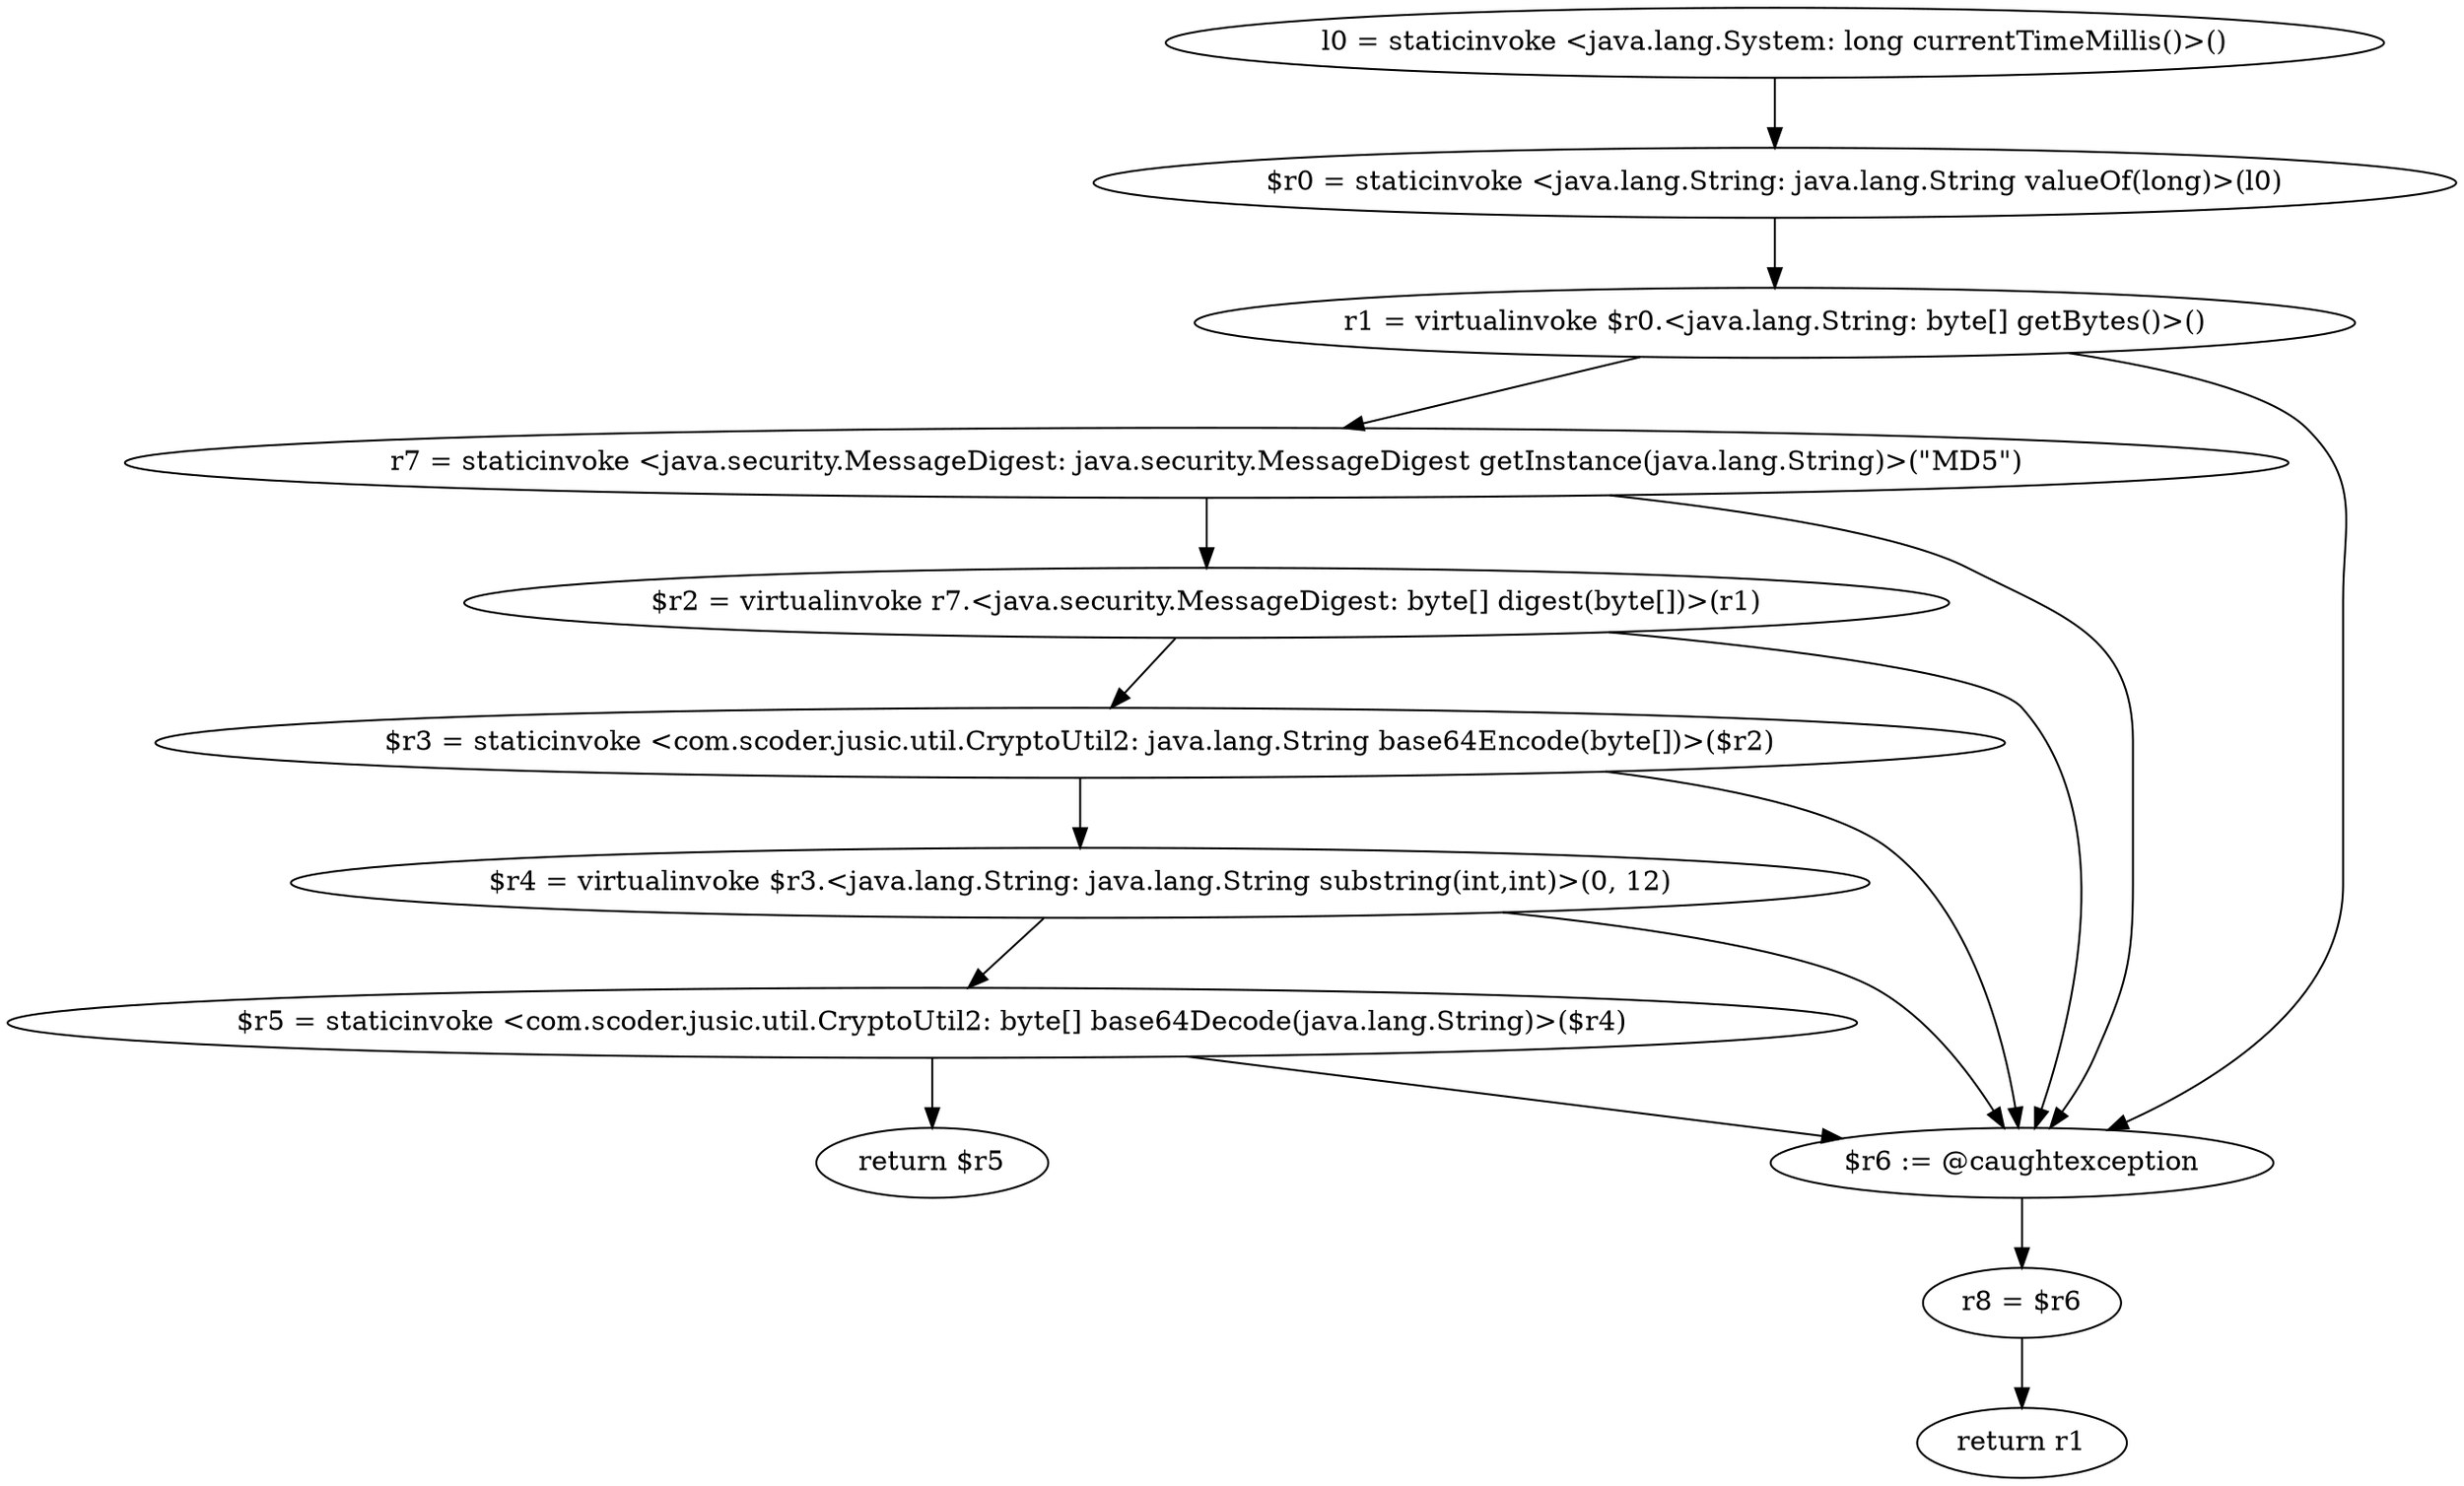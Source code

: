 digraph "unitGraph" {
    "l0 = staticinvoke <java.lang.System: long currentTimeMillis()>()"
    "$r0 = staticinvoke <java.lang.String: java.lang.String valueOf(long)>(l0)"
    "r1 = virtualinvoke $r0.<java.lang.String: byte[] getBytes()>()"
    "r7 = staticinvoke <java.security.MessageDigest: java.security.MessageDigest getInstance(java.lang.String)>(\"MD5\")"
    "$r2 = virtualinvoke r7.<java.security.MessageDigest: byte[] digest(byte[])>(r1)"
    "$r3 = staticinvoke <com.scoder.jusic.util.CryptoUtil2: java.lang.String base64Encode(byte[])>($r2)"
    "$r4 = virtualinvoke $r3.<java.lang.String: java.lang.String substring(int,int)>(0, 12)"
    "$r5 = staticinvoke <com.scoder.jusic.util.CryptoUtil2: byte[] base64Decode(java.lang.String)>($r4)"
    "return $r5"
    "$r6 := @caughtexception"
    "r8 = $r6"
    "return r1"
    "l0 = staticinvoke <java.lang.System: long currentTimeMillis()>()"->"$r0 = staticinvoke <java.lang.String: java.lang.String valueOf(long)>(l0)";
    "$r0 = staticinvoke <java.lang.String: java.lang.String valueOf(long)>(l0)"->"r1 = virtualinvoke $r0.<java.lang.String: byte[] getBytes()>()";
    "r1 = virtualinvoke $r0.<java.lang.String: byte[] getBytes()>()"->"r7 = staticinvoke <java.security.MessageDigest: java.security.MessageDigest getInstance(java.lang.String)>(\"MD5\")";
    "r1 = virtualinvoke $r0.<java.lang.String: byte[] getBytes()>()"->"$r6 := @caughtexception";
    "r7 = staticinvoke <java.security.MessageDigest: java.security.MessageDigest getInstance(java.lang.String)>(\"MD5\")"->"$r2 = virtualinvoke r7.<java.security.MessageDigest: byte[] digest(byte[])>(r1)";
    "r7 = staticinvoke <java.security.MessageDigest: java.security.MessageDigest getInstance(java.lang.String)>(\"MD5\")"->"$r6 := @caughtexception";
    "$r2 = virtualinvoke r7.<java.security.MessageDigest: byte[] digest(byte[])>(r1)"->"$r3 = staticinvoke <com.scoder.jusic.util.CryptoUtil2: java.lang.String base64Encode(byte[])>($r2)";
    "$r2 = virtualinvoke r7.<java.security.MessageDigest: byte[] digest(byte[])>(r1)"->"$r6 := @caughtexception";
    "$r3 = staticinvoke <com.scoder.jusic.util.CryptoUtil2: java.lang.String base64Encode(byte[])>($r2)"->"$r4 = virtualinvoke $r3.<java.lang.String: java.lang.String substring(int,int)>(0, 12)";
    "$r3 = staticinvoke <com.scoder.jusic.util.CryptoUtil2: java.lang.String base64Encode(byte[])>($r2)"->"$r6 := @caughtexception";
    "$r4 = virtualinvoke $r3.<java.lang.String: java.lang.String substring(int,int)>(0, 12)"->"$r5 = staticinvoke <com.scoder.jusic.util.CryptoUtil2: byte[] base64Decode(java.lang.String)>($r4)";
    "$r4 = virtualinvoke $r3.<java.lang.String: java.lang.String substring(int,int)>(0, 12)"->"$r6 := @caughtexception";
    "$r5 = staticinvoke <com.scoder.jusic.util.CryptoUtil2: byte[] base64Decode(java.lang.String)>($r4)"->"return $r5";
    "$r5 = staticinvoke <com.scoder.jusic.util.CryptoUtil2: byte[] base64Decode(java.lang.String)>($r4)"->"$r6 := @caughtexception";
    "$r6 := @caughtexception"->"r8 = $r6";
    "r8 = $r6"->"return r1";
}

